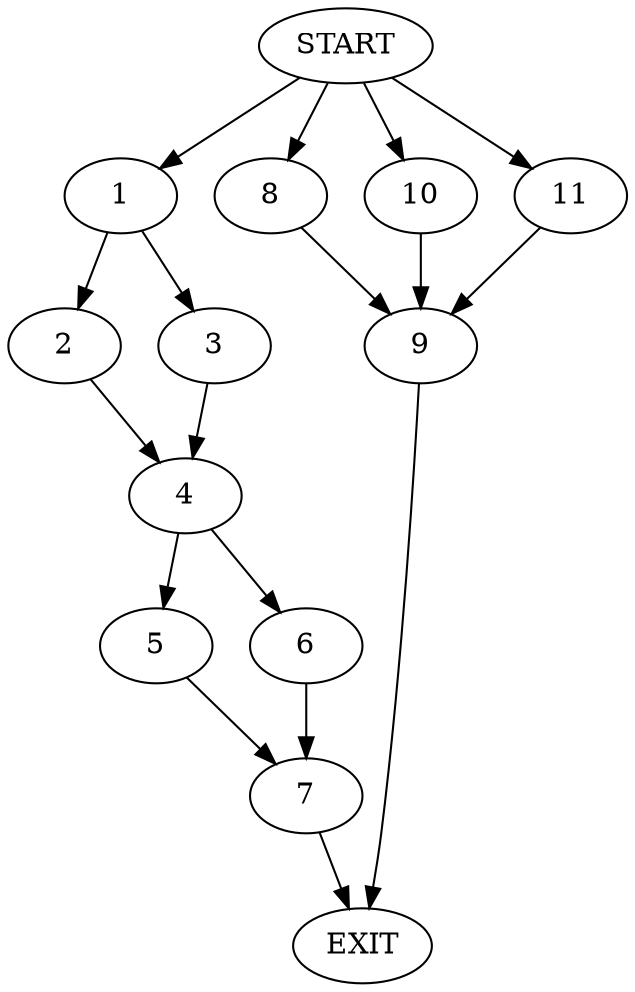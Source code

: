 digraph {
0 [label="START"]
12 [label="EXIT"]
0 -> 1
1 -> 2
1 -> 3
3 -> 4
2 -> 4
4 -> 5
4 -> 6
6 -> 7
5 -> 7
7 -> 12
0 -> 8
8 -> 9
9 -> 12
0 -> 10
10 -> 9
0 -> 11
11 -> 9
}
